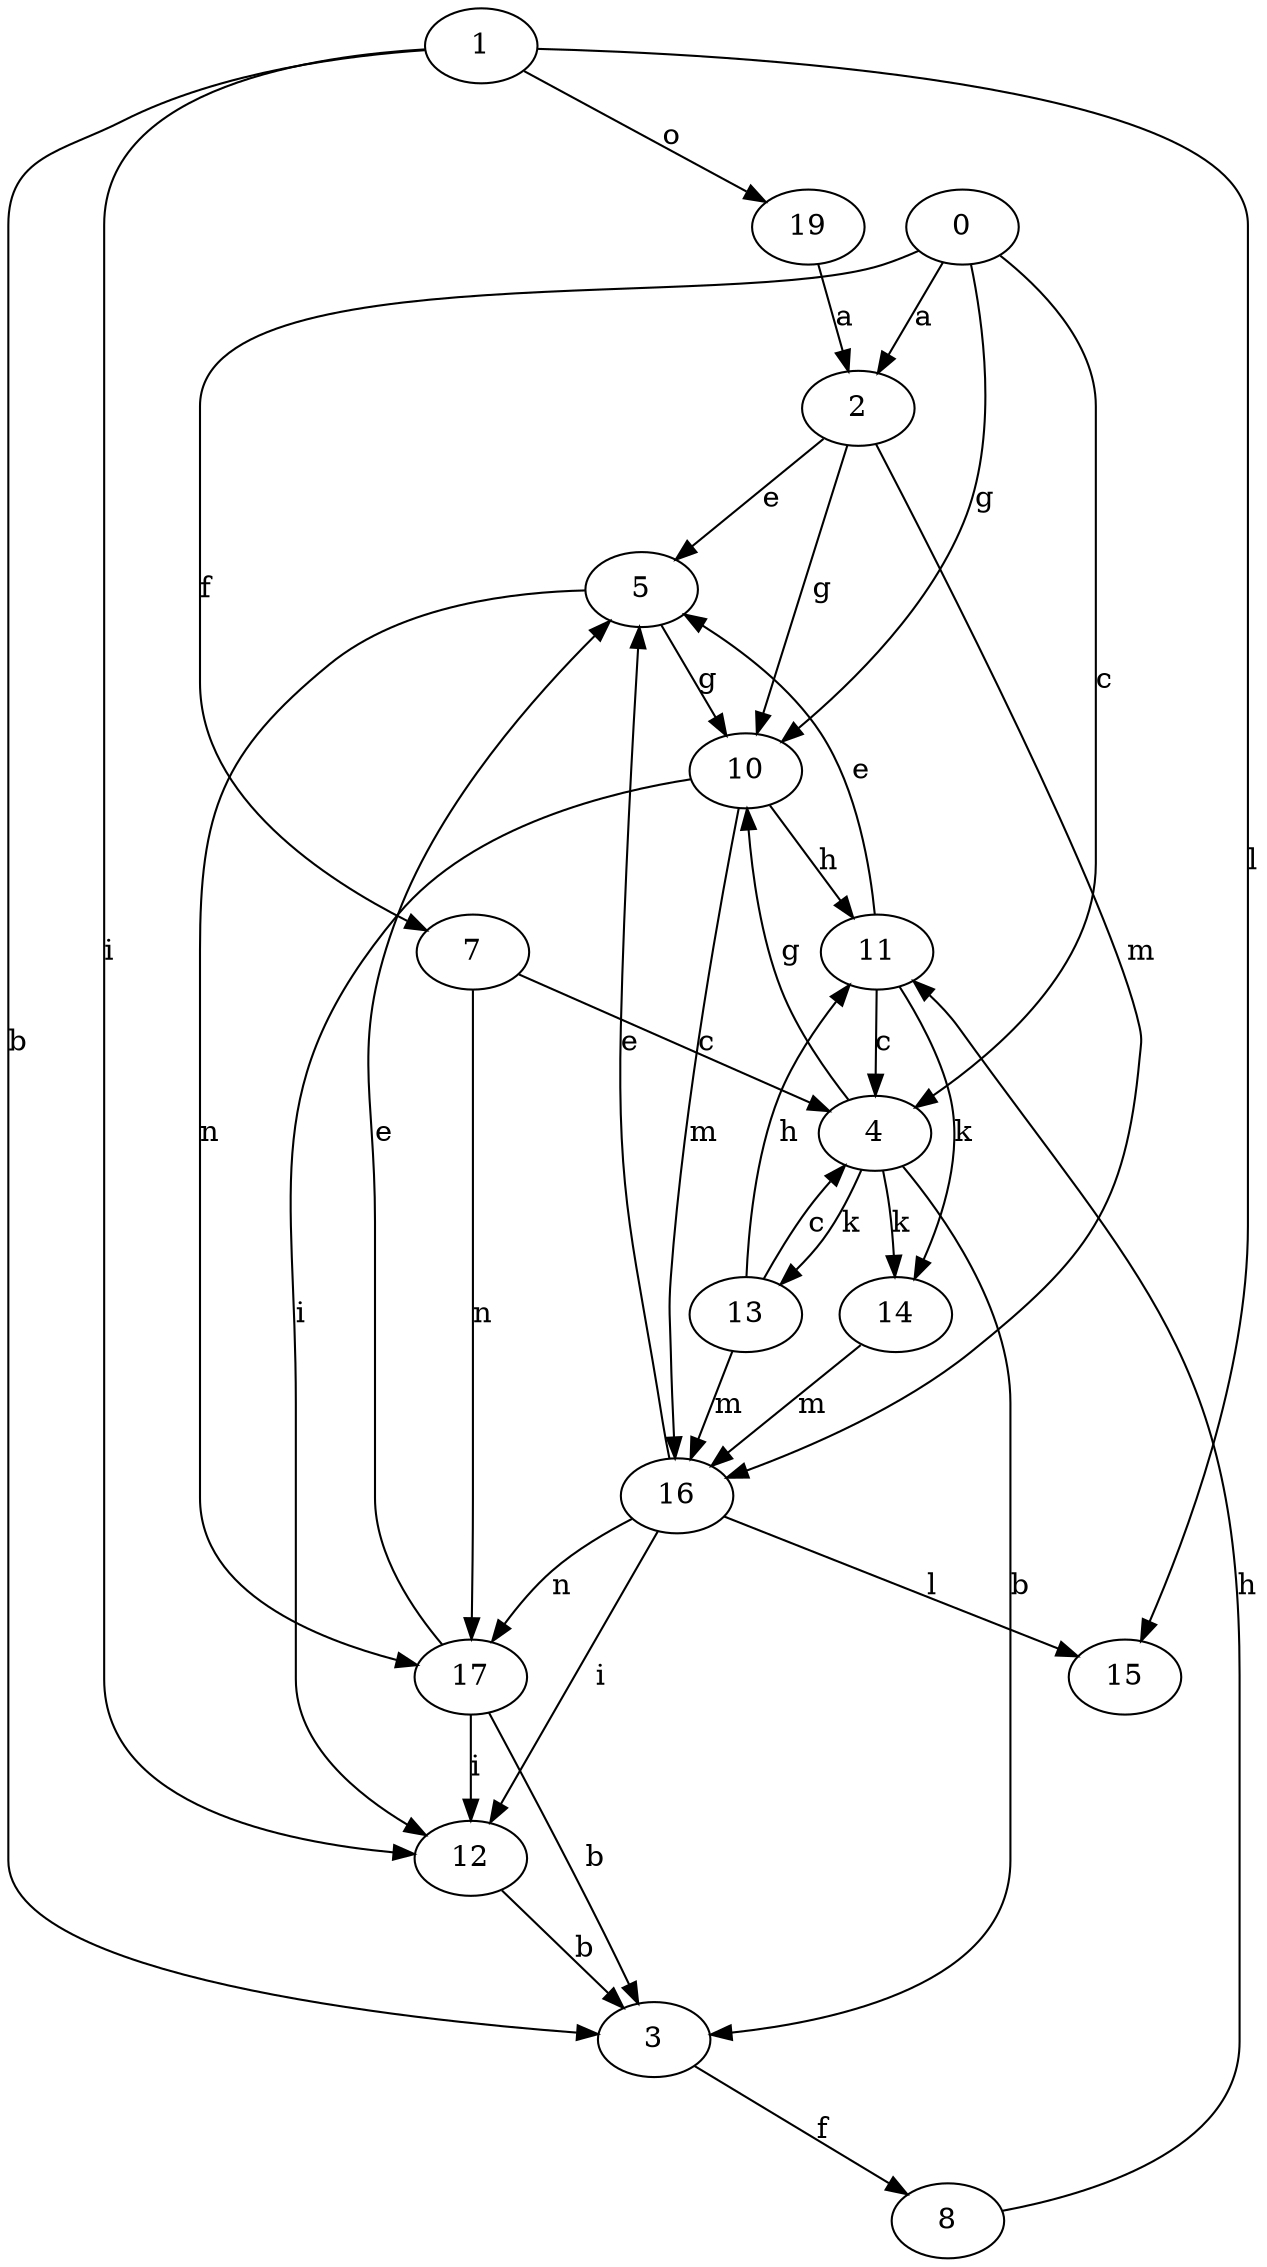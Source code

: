 strict digraph  {
0;
1;
2;
3;
4;
5;
7;
8;
10;
11;
12;
13;
14;
15;
16;
17;
19;
0 -> 2  [label=a];
0 -> 4  [label=c];
0 -> 7  [label=f];
0 -> 10  [label=g];
1 -> 3  [label=b];
1 -> 12  [label=i];
1 -> 15  [label=l];
1 -> 19  [label=o];
2 -> 5  [label=e];
2 -> 10  [label=g];
2 -> 16  [label=m];
3 -> 8  [label=f];
4 -> 3  [label=b];
4 -> 10  [label=g];
4 -> 13  [label=k];
4 -> 14  [label=k];
5 -> 10  [label=g];
5 -> 17  [label=n];
7 -> 4  [label=c];
7 -> 17  [label=n];
8 -> 11  [label=h];
10 -> 11  [label=h];
10 -> 12  [label=i];
10 -> 16  [label=m];
11 -> 4  [label=c];
11 -> 5  [label=e];
11 -> 14  [label=k];
12 -> 3  [label=b];
13 -> 4  [label=c];
13 -> 11  [label=h];
13 -> 16  [label=m];
14 -> 16  [label=m];
16 -> 5  [label=e];
16 -> 12  [label=i];
16 -> 15  [label=l];
16 -> 17  [label=n];
17 -> 3  [label=b];
17 -> 5  [label=e];
17 -> 12  [label=i];
19 -> 2  [label=a];
}
